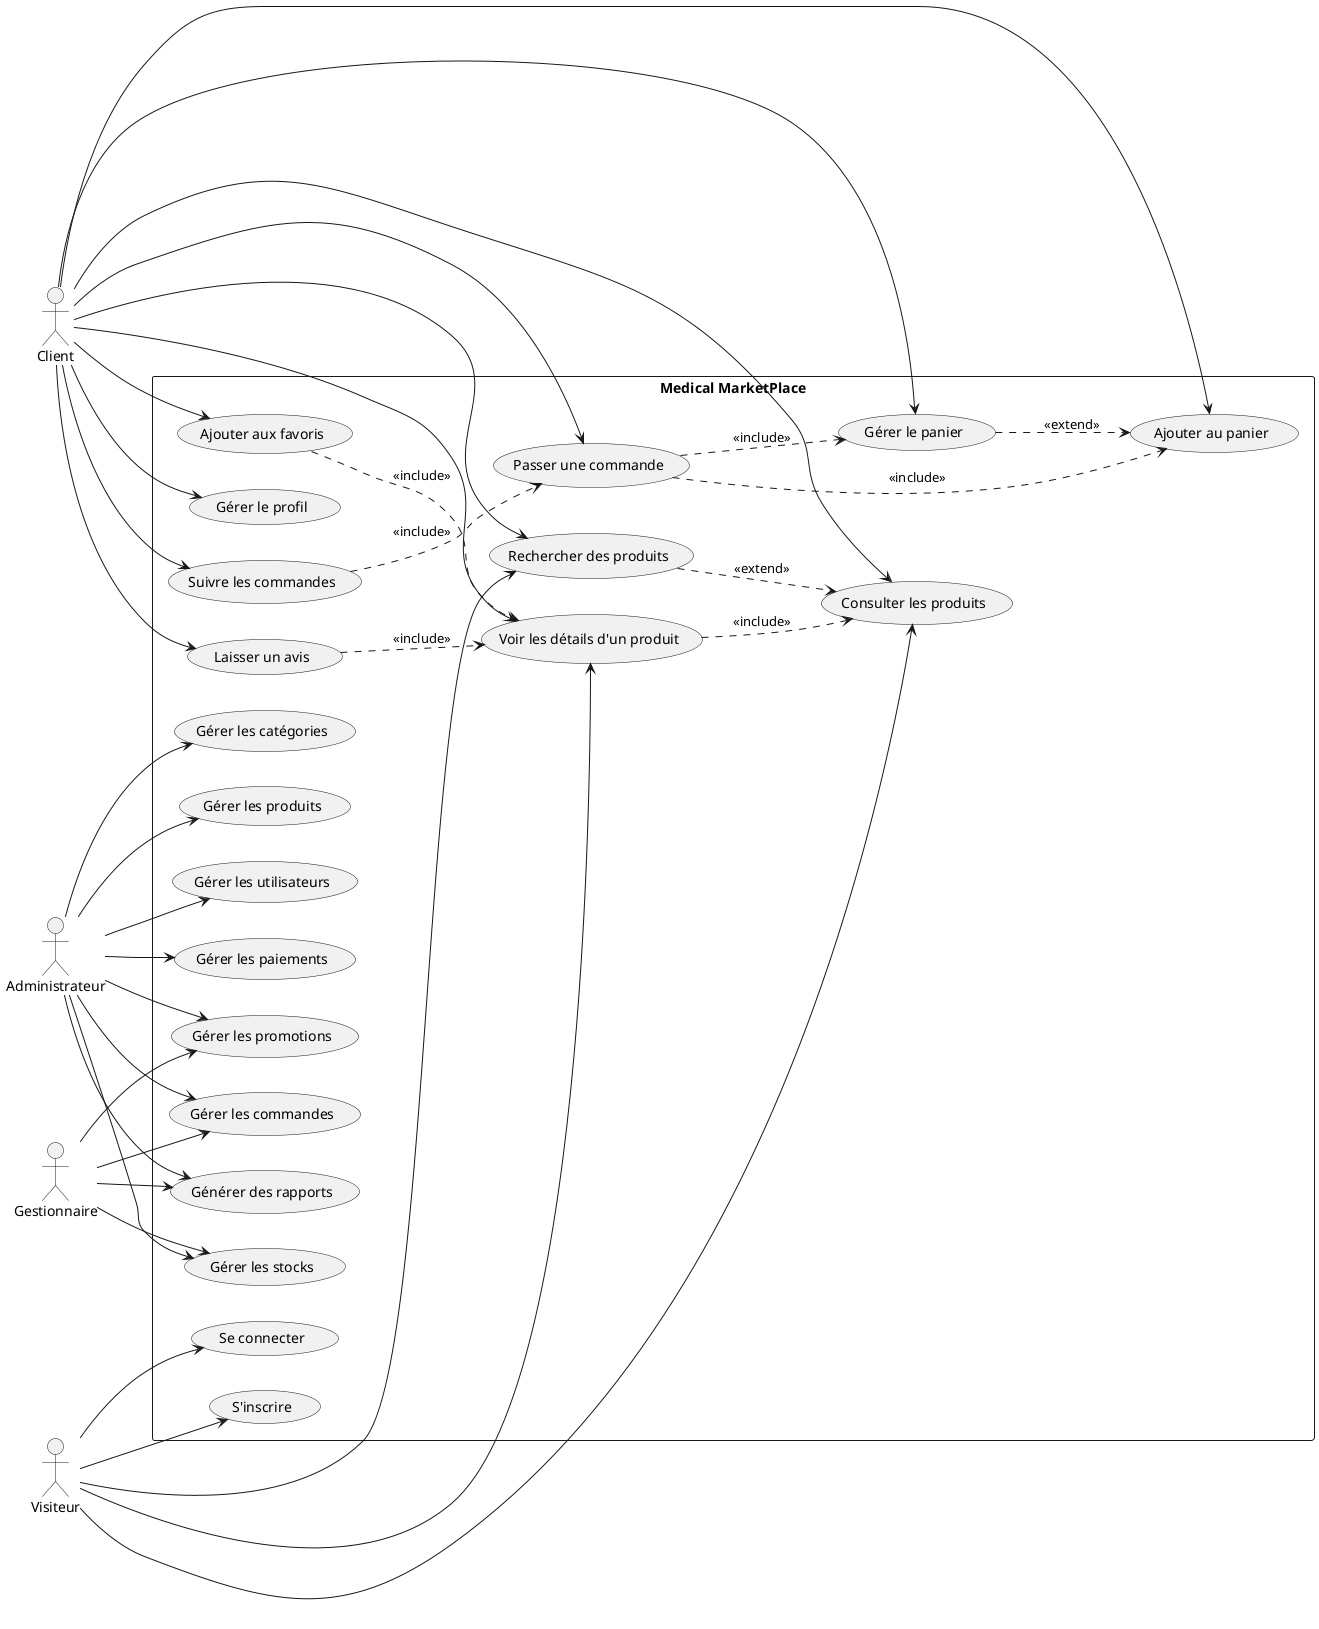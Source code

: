@startuml Medical_MarketPlace_Use_Case_Diagram

left to right direction
skinparam packageStyle rectangle

actor "Visiteur" as Visitor
actor "Client" as Customer
actor "Administrateur" as Admin
actor "Gestionnaire" as Manager

rectangle "Medical MarketPlace" {
    usecase "Consulter les produits" as UC1
    usecase "Rechercher des produits" as UC2
    usecase "Voir les détails d'un produit" as UC3
    usecase "S'inscrire" as UC4
    usecase "Se connecter" as UC5
    usecase "Gérer le profil" as UC6
    usecase "Ajouter au panier" as UC7
    usecase "Gérer le panier" as UC8
    usecase "Passer une commande" as UC9
    usecase "Suivre les commandes" as UC10
    usecase "Laisser un avis" as UC11
    usecase "Ajouter aux favoris" as UC12
    usecase "Gérer les catégories" as UC13
    usecase "Gérer les produits" as UC14
    usecase "Gérer les commandes" as UC15
    usecase "Gérer les utilisateurs" as UC16
    usecase "Générer des rapports" as UC17
    usecase "Gérer les paiements" as UC18
    usecase "Gérer les stocks" as UC19
    usecase "Gérer les promotions" as UC20
}

' Visiteur
Visitor --> UC1
Visitor --> UC2
Visitor --> UC3
Visitor --> UC4
Visitor --> UC5

' Client
Customer --> UC1
Customer --> UC2
Customer --> UC3
Customer --> UC6
Customer --> UC7
Customer --> UC8
Customer --> UC9
Customer --> UC10
Customer --> UC11
Customer --> UC12

' Administrateur
Admin --> UC13
Admin --> UC14
Admin --> UC15
Admin --> UC16
Admin --> UC17
Admin --> UC18
Admin --> UC19
Admin --> UC20

' Gestionnaire
Manager --> UC15
Manager --> UC17
Manager --> UC19
Manager --> UC20

' Include relationships
UC3 ..> UC1 : <<include>>
UC9 ..> UC7 : <<include>>
UC9 ..> UC8 : <<include>>
UC10 ..> UC9 : <<include>>
UC11 ..> UC3 : <<include>>
UC12 ..> UC3 : <<include>>

' Extend relationships
UC2 ..> UC1 : <<extend>>
UC8 ..> UC7 : <<extend>>

@enduml 